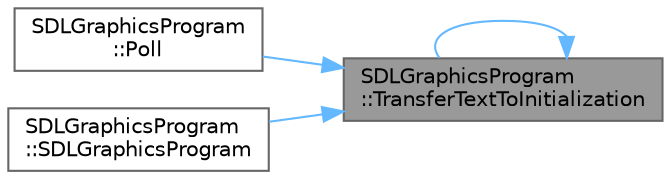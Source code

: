 digraph "SDLGraphicsProgram::TransferTextToInitialization"
{
 // LATEX_PDF_SIZE
  bgcolor="transparent";
  edge [fontname=Helvetica,fontsize=10,labelfontname=Helvetica,labelfontsize=10];
  node [fontname=Helvetica,fontsize=10,shape=box,height=0.2,width=0.4];
  rankdir="RL";
  Node1 [id="Node000001",label="SDLGraphicsProgram\l::TransferTextToInitialization",height=0.2,width=0.4,color="gray40", fillcolor="grey60", style="filled", fontcolor="black",tooltip="Transfers text to initialization."];
  Node1 -> Node2 [id="edge1_Node000001_Node000002",dir="back",color="steelblue1",style="solid",tooltip=" "];
  Node2 [id="Node000002",label="SDLGraphicsProgram\l::Poll",height=0.2,width=0.4,color="grey40", fillcolor="white", style="filled",URL="$class_s_d_l_graphics_program.html#a5b78e5686035e0f3c66d0a09876651b4",tooltip="Polls events."];
  Node1 -> Node3 [id="edge2_Node000001_Node000003",dir="back",color="steelblue1",style="solid",tooltip=" "];
  Node3 [id="Node000003",label="SDLGraphicsProgram\l::SDLGraphicsProgram",height=0.2,width=0.4,color="grey40", fillcolor="white", style="filled",URL="$class_s_d_l_graphics_program.html#a976683178e086cd2a1a801fd9c501a7b",tooltip="Constructor for SDLGraphicsProgram."];
  Node1 -> Node1 [id="edge3_Node000001_Node000001",dir="back",color="steelblue1",style="solid",tooltip=" "];
}
